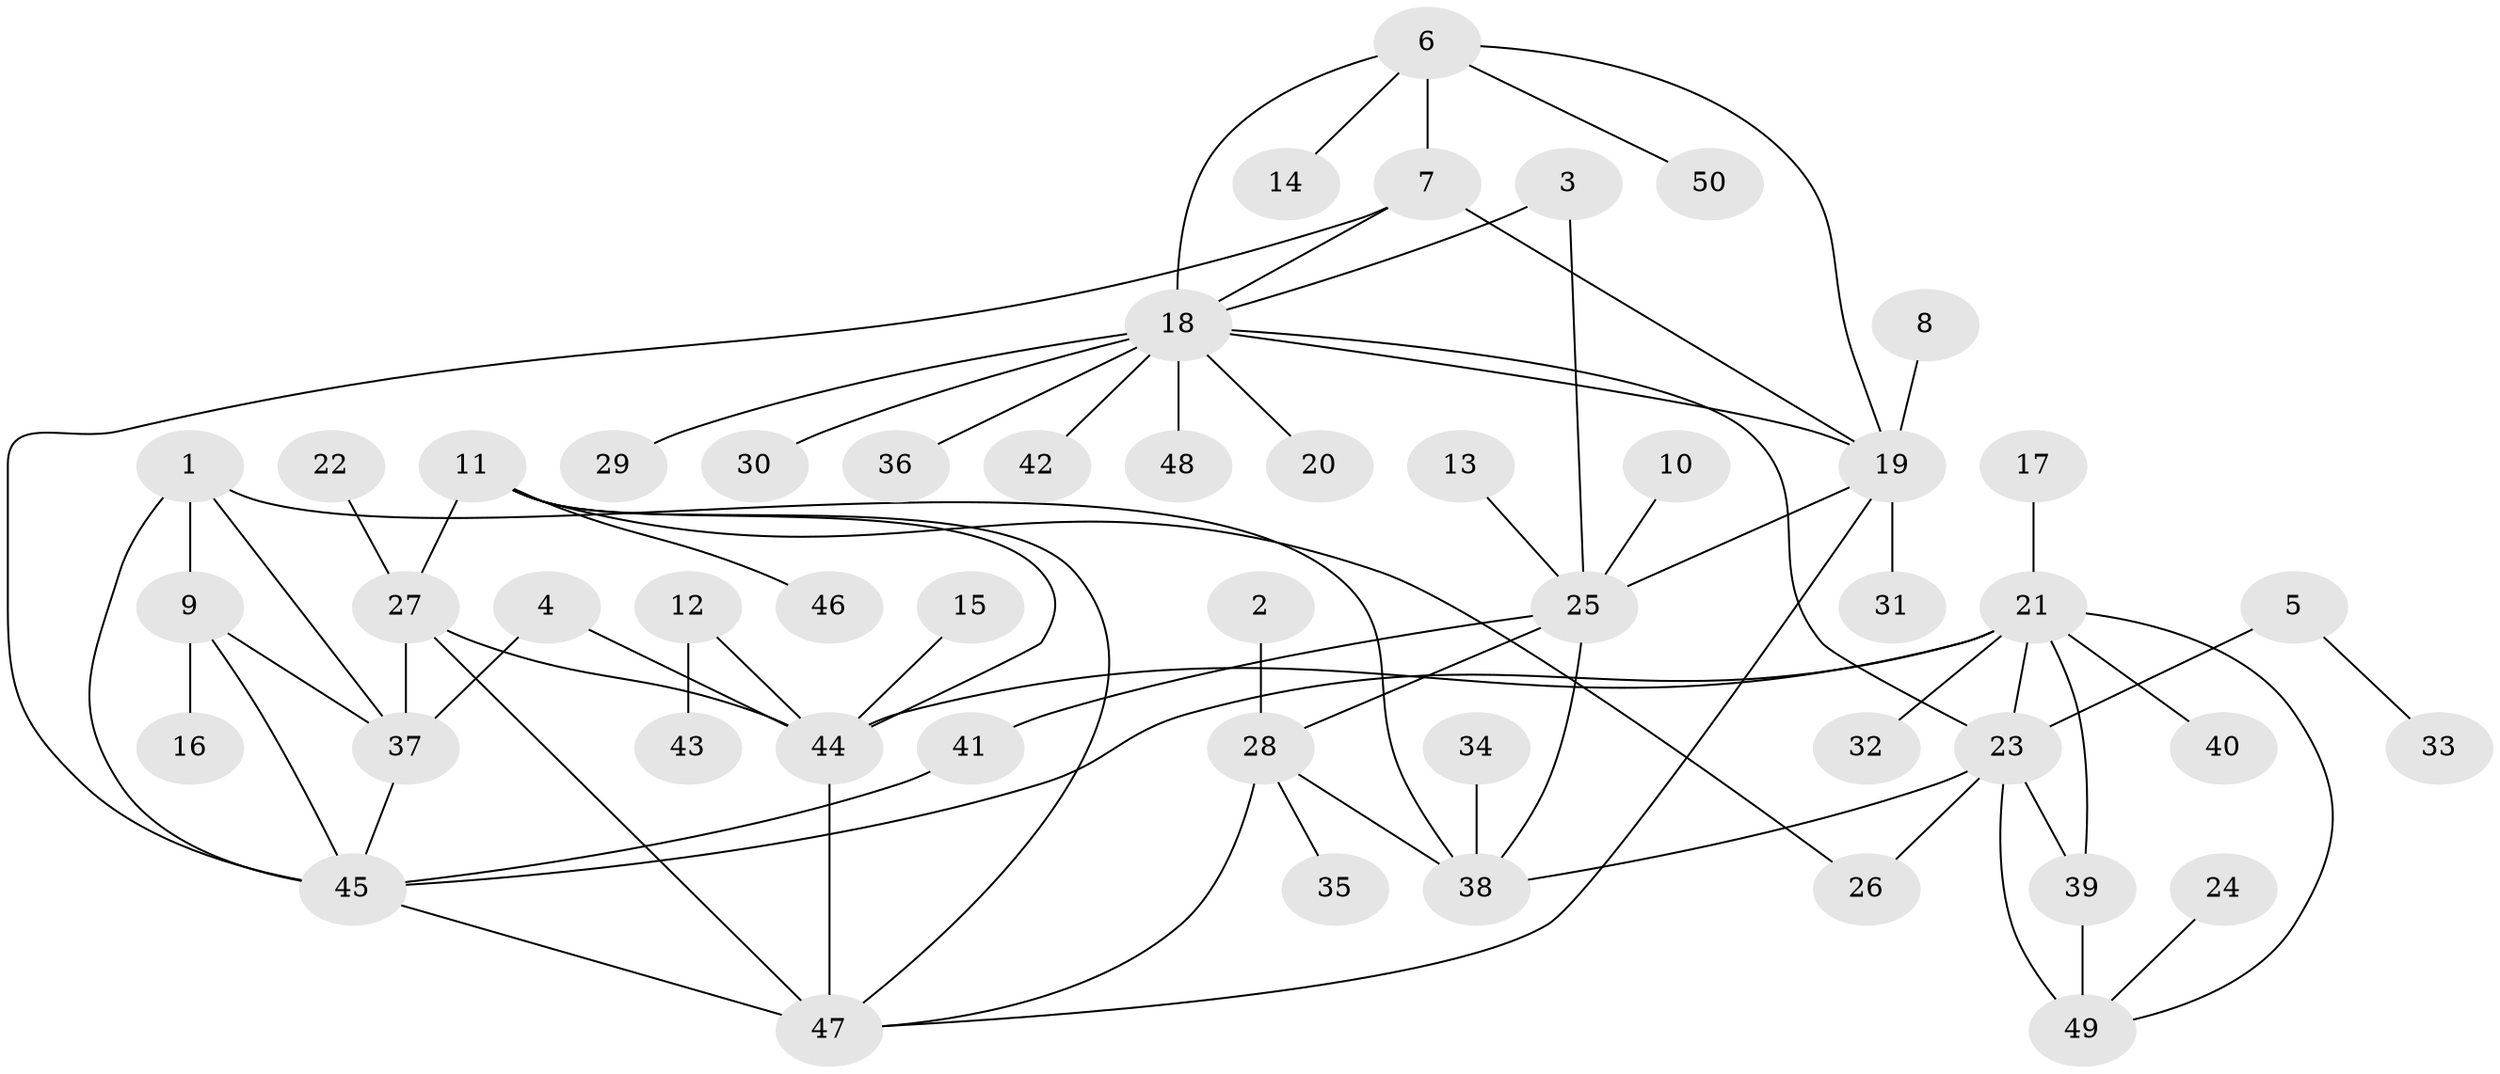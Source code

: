 // original degree distribution, {5: 0.04, 8: 0.04, 6: 0.05, 10: 0.03, 4: 0.02, 7: 0.03, 11: 0.02, 14: 0.01, 9: 0.01, 3: 0.03, 1: 0.59, 2: 0.13}
// Generated by graph-tools (version 1.1) at 2025/02/03/09/25 03:02:50]
// undirected, 50 vertices, 73 edges
graph export_dot {
graph [start="1"]
  node [color=gray90,style=filled];
  1;
  2;
  3;
  4;
  5;
  6;
  7;
  8;
  9;
  10;
  11;
  12;
  13;
  14;
  15;
  16;
  17;
  18;
  19;
  20;
  21;
  22;
  23;
  24;
  25;
  26;
  27;
  28;
  29;
  30;
  31;
  32;
  33;
  34;
  35;
  36;
  37;
  38;
  39;
  40;
  41;
  42;
  43;
  44;
  45;
  46;
  47;
  48;
  49;
  50;
  1 -- 9 [weight=2.0];
  1 -- 37 [weight=2.0];
  1 -- 38 [weight=1.0];
  1 -- 45 [weight=2.0];
  2 -- 28 [weight=1.0];
  3 -- 18 [weight=1.0];
  3 -- 25 [weight=1.0];
  4 -- 37 [weight=1.0];
  4 -- 44 [weight=1.0];
  5 -- 23 [weight=1.0];
  5 -- 33 [weight=1.0];
  6 -- 7 [weight=2.0];
  6 -- 14 [weight=1.0];
  6 -- 18 [weight=2.0];
  6 -- 19 [weight=2.0];
  6 -- 50 [weight=1.0];
  7 -- 18 [weight=1.0];
  7 -- 19 [weight=1.0];
  7 -- 45 [weight=1.0];
  8 -- 19 [weight=1.0];
  9 -- 16 [weight=1.0];
  9 -- 37 [weight=1.0];
  9 -- 45 [weight=1.0];
  10 -- 25 [weight=1.0];
  11 -- 26 [weight=1.0];
  11 -- 27 [weight=1.0];
  11 -- 44 [weight=1.0];
  11 -- 46 [weight=1.0];
  11 -- 47 [weight=2.0];
  12 -- 43 [weight=1.0];
  12 -- 44 [weight=1.0];
  13 -- 25 [weight=1.0];
  15 -- 44 [weight=1.0];
  17 -- 21 [weight=1.0];
  18 -- 19 [weight=1.0];
  18 -- 20 [weight=1.0];
  18 -- 23 [weight=1.0];
  18 -- 29 [weight=1.0];
  18 -- 30 [weight=1.0];
  18 -- 36 [weight=1.0];
  18 -- 42 [weight=1.0];
  18 -- 48 [weight=1.0];
  19 -- 25 [weight=1.0];
  19 -- 31 [weight=1.0];
  19 -- 47 [weight=1.0];
  21 -- 23 [weight=2.0];
  21 -- 32 [weight=1.0];
  21 -- 39 [weight=1.0];
  21 -- 40 [weight=1.0];
  21 -- 44 [weight=1.0];
  21 -- 45 [weight=1.0];
  21 -- 49 [weight=1.0];
  22 -- 27 [weight=1.0];
  23 -- 26 [weight=1.0];
  23 -- 38 [weight=1.0];
  23 -- 39 [weight=2.0];
  23 -- 49 [weight=2.0];
  24 -- 49 [weight=1.0];
  25 -- 28 [weight=1.0];
  25 -- 38 [weight=3.0];
  25 -- 41 [weight=1.0];
  27 -- 37 [weight=1.0];
  27 -- 44 [weight=1.0];
  27 -- 47 [weight=2.0];
  28 -- 35 [weight=1.0];
  28 -- 38 [weight=3.0];
  28 -- 47 [weight=1.0];
  34 -- 38 [weight=1.0];
  37 -- 45 [weight=1.0];
  39 -- 49 [weight=1.0];
  41 -- 45 [weight=1.0];
  44 -- 47 [weight=2.0];
  45 -- 47 [weight=1.0];
}
